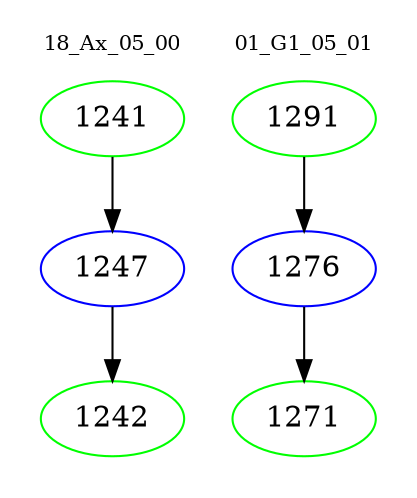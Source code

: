 digraph{
subgraph cluster_0 {
color = white
label = "18_Ax_05_00";
fontsize=10;
T0_1241 [label="1241", color="green"]
T0_1241 -> T0_1247 [color="black"]
T0_1247 [label="1247", color="blue"]
T0_1247 -> T0_1242 [color="black"]
T0_1242 [label="1242", color="green"]
}
subgraph cluster_1 {
color = white
label = "01_G1_05_01";
fontsize=10;
T1_1291 [label="1291", color="green"]
T1_1291 -> T1_1276 [color="black"]
T1_1276 [label="1276", color="blue"]
T1_1276 -> T1_1271 [color="black"]
T1_1271 [label="1271", color="green"]
}
}
